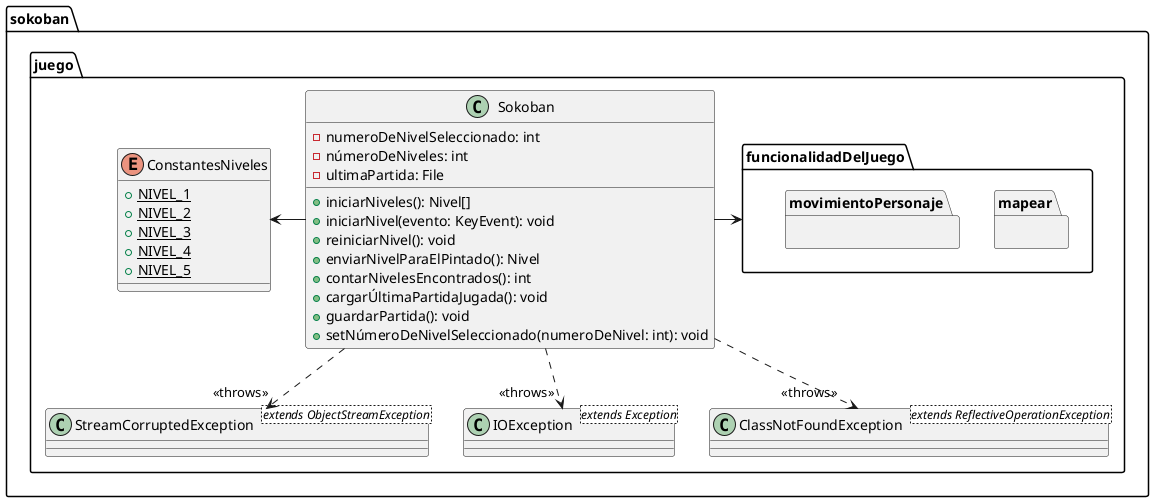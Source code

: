 @startuml
'https://plantuml.com/class-diagram
package sokoban {
    package juego {
        enum ConstantesNiveles {
            + {static} NIVEL_1
            + {static} NIVEL_2
            + {static} NIVEL_3
            + {static} NIVEL_4
            + {static} NIVEL_5
        }

        class Sokoban{
            - numeroDeNivelSeleccionado: int
            - númeroDeNiveles: int
            - ultimaPartida: File

            + iniciarNiveles(): Nivel[]
            + iniciarNivel(evento: KeyEvent): void
            + reiniciarNivel(): void
            + enviarNivelParaElPintado(): Nivel
            + contarNivelesEncontrados(): int
            + cargarÚltimaPartidaJugada(): void
            + guardarPartida(): void
            + setNúmeroDeNivelSeleccionado(numeroDeNivel: int): void
        }


        class StreamCorruptedException <extends ObjectStreamException>
        class IOException <extends Exception>
        class ClassNotFoundException <extends ReflectiveOperationException>

        package funcionalidadDelJuego {
            package mapear {}

            package movimientoPersonaje {}
        }
    }
}

Sokoban -left-> funcionalidadDelJuego
Sokoban ..>"<<throws>>" StreamCorruptedException
Sokoban ..>"<<throws>>" ClassNotFoundException
Sokoban ..>"<<throws>>" IOException
Sokoban -left-> ConstantesNiveles
@enduml